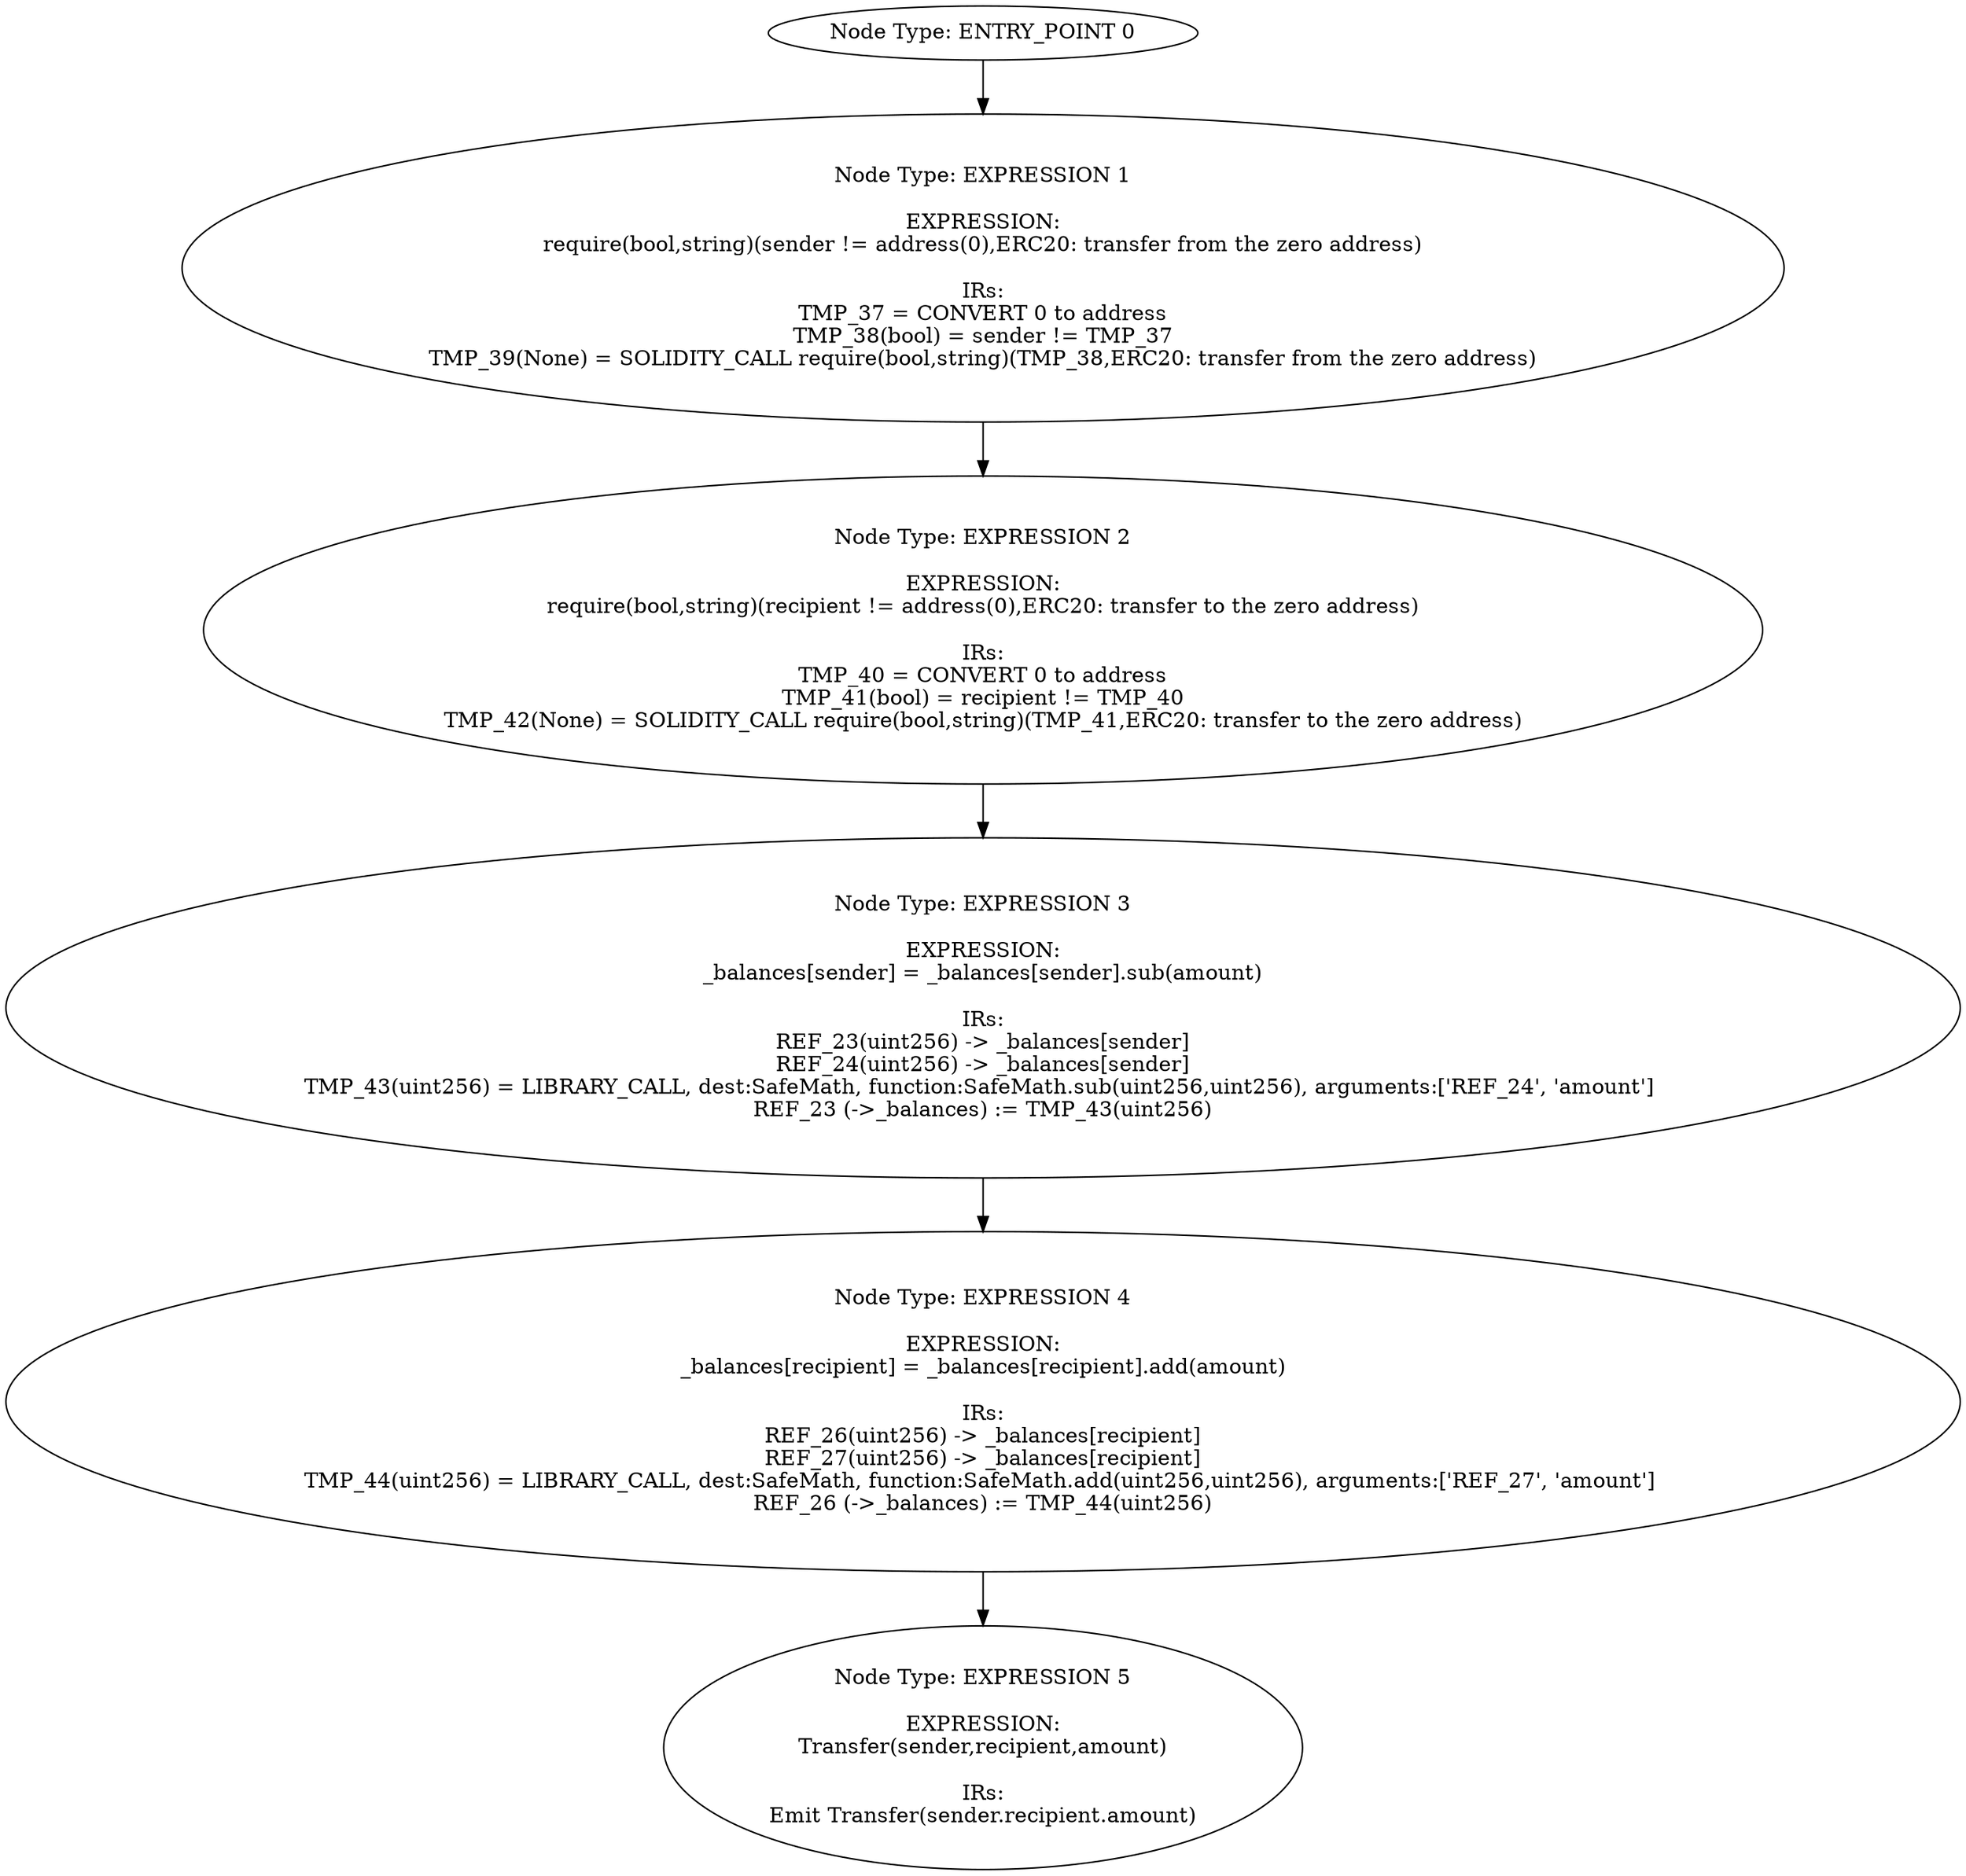 digraph{
0[label="Node Type: ENTRY_POINT 0
"];
0->1;
1[label="Node Type: EXPRESSION 1

EXPRESSION:
require(bool,string)(sender != address(0),ERC20: transfer from the zero address)

IRs:
TMP_37 = CONVERT 0 to address
TMP_38(bool) = sender != TMP_37
TMP_39(None) = SOLIDITY_CALL require(bool,string)(TMP_38,ERC20: transfer from the zero address)"];
1->2;
2[label="Node Type: EXPRESSION 2

EXPRESSION:
require(bool,string)(recipient != address(0),ERC20: transfer to the zero address)

IRs:
TMP_40 = CONVERT 0 to address
TMP_41(bool) = recipient != TMP_40
TMP_42(None) = SOLIDITY_CALL require(bool,string)(TMP_41,ERC20: transfer to the zero address)"];
2->3;
3[label="Node Type: EXPRESSION 3

EXPRESSION:
_balances[sender] = _balances[sender].sub(amount)

IRs:
REF_23(uint256) -> _balances[sender]
REF_24(uint256) -> _balances[sender]
TMP_43(uint256) = LIBRARY_CALL, dest:SafeMath, function:SafeMath.sub(uint256,uint256), arguments:['REF_24', 'amount'] 
REF_23 (->_balances) := TMP_43(uint256)"];
3->4;
4[label="Node Type: EXPRESSION 4

EXPRESSION:
_balances[recipient] = _balances[recipient].add(amount)

IRs:
REF_26(uint256) -> _balances[recipient]
REF_27(uint256) -> _balances[recipient]
TMP_44(uint256) = LIBRARY_CALL, dest:SafeMath, function:SafeMath.add(uint256,uint256), arguments:['REF_27', 'amount'] 
REF_26 (->_balances) := TMP_44(uint256)"];
4->5;
5[label="Node Type: EXPRESSION 5

EXPRESSION:
Transfer(sender,recipient,amount)

IRs:
Emit Transfer(sender.recipient.amount)"];
}
